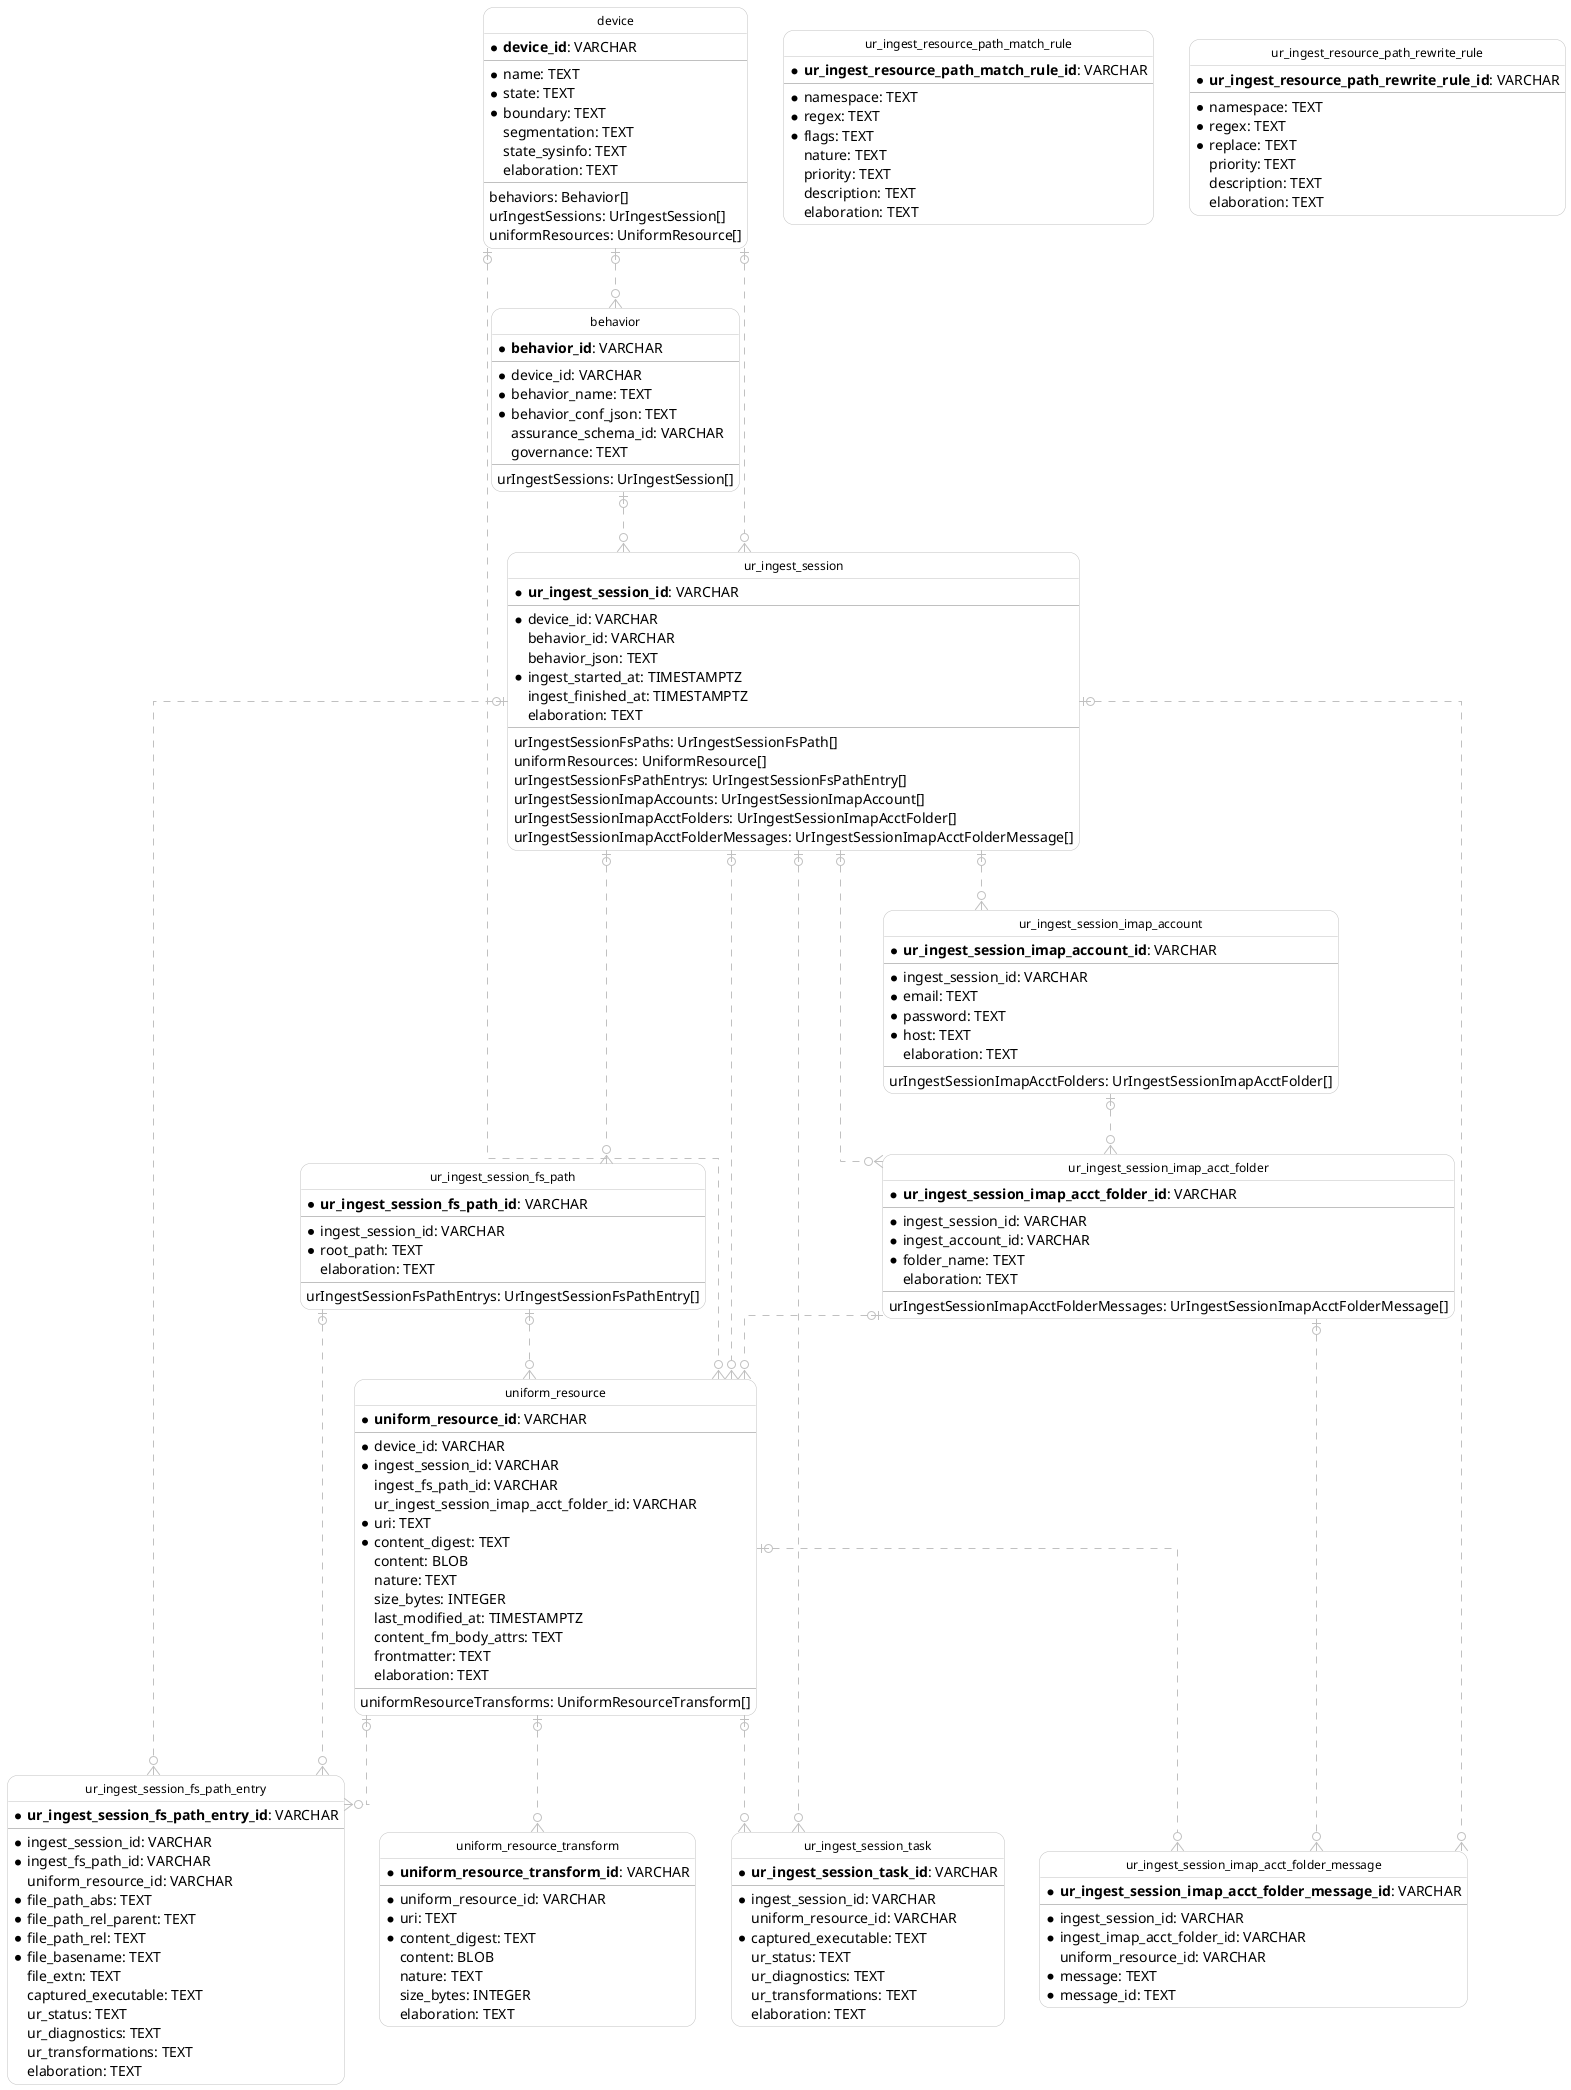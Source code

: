 @startuml surveilr-state
  hide circle
  skinparam linetype ortho
  skinparam roundcorner 20
  skinparam class {
    BackgroundColor White
    ArrowColor Silver
    BorderColor Silver
    FontColor Black
    FontSize 12
  }

  entity "device" as device {
    * **device_id**: VARCHAR
    --
    * name: TEXT
    * state: TEXT
    * boundary: TEXT
      segmentation: TEXT
      state_sysinfo: TEXT
      elaboration: TEXT
    --
    behaviors: Behavior[]
    urIngestSessions: UrIngestSession[]
    uniformResources: UniformResource[]
  }

  entity "behavior" as behavior {
    * **behavior_id**: VARCHAR
    --
    * device_id: VARCHAR
    * behavior_name: TEXT
    * behavior_conf_json: TEXT
      assurance_schema_id: VARCHAR
      governance: TEXT
    --
    urIngestSessions: UrIngestSession[]
  }

  entity "ur_ingest_resource_path_match_rule" as ur_ingest_resource_path_match_rule {
    * **ur_ingest_resource_path_match_rule_id**: VARCHAR
    --
    * namespace: TEXT
    * regex: TEXT
    * flags: TEXT
      nature: TEXT
      priority: TEXT
      description: TEXT
      elaboration: TEXT
  }

  entity "ur_ingest_resource_path_rewrite_rule" as ur_ingest_resource_path_rewrite_rule {
    * **ur_ingest_resource_path_rewrite_rule_id**: VARCHAR
    --
    * namespace: TEXT
    * regex: TEXT
    * replace: TEXT
      priority: TEXT
      description: TEXT
      elaboration: TEXT
  }

  entity "ur_ingest_session" as ur_ingest_session {
    * **ur_ingest_session_id**: VARCHAR
    --
    * device_id: VARCHAR
      behavior_id: VARCHAR
      behavior_json: TEXT
    * ingest_started_at: TIMESTAMPTZ
      ingest_finished_at: TIMESTAMPTZ
      elaboration: TEXT
    --
    urIngestSessionFsPaths: UrIngestSessionFsPath[]
    uniformResources: UniformResource[]
    urIngestSessionFsPathEntrys: UrIngestSessionFsPathEntry[]
    urIngestSessionImapAccounts: UrIngestSessionImapAccount[]
    urIngestSessionImapAcctFolders: UrIngestSessionImapAcctFolder[]
    urIngestSessionImapAcctFolderMessages: UrIngestSessionImapAcctFolderMessage[]
  }

  entity "ur_ingest_session_fs_path" as ur_ingest_session_fs_path {
    * **ur_ingest_session_fs_path_id**: VARCHAR
    --
    * ingest_session_id: VARCHAR
    * root_path: TEXT
      elaboration: TEXT
    --
    urIngestSessionFsPathEntrys: UrIngestSessionFsPathEntry[]
  }

  entity "uniform_resource" as uniform_resource {
    * **uniform_resource_id**: VARCHAR
    --
    * device_id: VARCHAR
    * ingest_session_id: VARCHAR
      ingest_fs_path_id: VARCHAR
      ur_ingest_session_imap_acct_folder_id: VARCHAR
    * uri: TEXT
    * content_digest: TEXT
      content: BLOB
      nature: TEXT
      size_bytes: INTEGER
      last_modified_at: TIMESTAMPTZ
      content_fm_body_attrs: TEXT
      frontmatter: TEXT
      elaboration: TEXT
    --
    uniformResourceTransforms: UniformResourceTransform[]
  }

  entity "uniform_resource_transform" as uniform_resource_transform {
    * **uniform_resource_transform_id**: VARCHAR
    --
    * uniform_resource_id: VARCHAR
    * uri: TEXT
    * content_digest: TEXT
      content: BLOB
      nature: TEXT
      size_bytes: INTEGER
      elaboration: TEXT
  }

  entity "ur_ingest_session_fs_path_entry" as ur_ingest_session_fs_path_entry {
    * **ur_ingest_session_fs_path_entry_id**: VARCHAR
    --
    * ingest_session_id: VARCHAR
    * ingest_fs_path_id: VARCHAR
      uniform_resource_id: VARCHAR
    * file_path_abs: TEXT
    * file_path_rel_parent: TEXT
    * file_path_rel: TEXT
    * file_basename: TEXT
      file_extn: TEXT
      captured_executable: TEXT
      ur_status: TEXT
      ur_diagnostics: TEXT
      ur_transformations: TEXT
      elaboration: TEXT
  }

  entity "ur_ingest_session_task" as ur_ingest_session_task {
    * **ur_ingest_session_task_id**: VARCHAR
    --
    * ingest_session_id: VARCHAR
      uniform_resource_id: VARCHAR
    * captured_executable: TEXT
      ur_status: TEXT
      ur_diagnostics: TEXT
      ur_transformations: TEXT
      elaboration: TEXT
  }

  entity "ur_ingest_session_imap_account" as ur_ingest_session_imap_account {
    * **ur_ingest_session_imap_account_id**: VARCHAR
    --
    * ingest_session_id: VARCHAR
    * email: TEXT
    * password: TEXT
    * host: TEXT
      elaboration: TEXT
    --
    urIngestSessionImapAcctFolders: UrIngestSessionImapAcctFolder[]
  }

  entity "ur_ingest_session_imap_acct_folder" as ur_ingest_session_imap_acct_folder {
    * **ur_ingest_session_imap_acct_folder_id**: VARCHAR
    --
    * ingest_session_id: VARCHAR
    * ingest_account_id: VARCHAR
    * folder_name: TEXT
      elaboration: TEXT
    --
    urIngestSessionImapAcctFolderMessages: UrIngestSessionImapAcctFolderMessage[]
  }

  entity "ur_ingest_session_imap_acct_folder_message" as ur_ingest_session_imap_acct_folder_message {
    * **ur_ingest_session_imap_acct_folder_message_id**: VARCHAR
    --
    * ingest_session_id: VARCHAR
    * ingest_imap_acct_folder_id: VARCHAR
      uniform_resource_id: VARCHAR
    * message: TEXT
    * message_id: TEXT
  }

  device |o..o{ behavior
  device |o..o{ ur_ingest_session
  behavior |o..o{ ur_ingest_session
  ur_ingest_session |o..o{ ur_ingest_session_fs_path
  device |o..o{ uniform_resource
  ur_ingest_session |o..o{ uniform_resource
  ur_ingest_session_fs_path |o..o{ uniform_resource
  ur_ingest_session_imap_acct_folder |o..o{ uniform_resource
  uniform_resource |o..o{ uniform_resource_transform
  ur_ingest_session |o..o{ ur_ingest_session_fs_path_entry
  ur_ingest_session_fs_path |o..o{ ur_ingest_session_fs_path_entry
  uniform_resource |o..o{ ur_ingest_session_fs_path_entry
  ur_ingest_session |o..o{ ur_ingest_session_task
  uniform_resource |o..o{ ur_ingest_session_task
  ur_ingest_session |o..o{ ur_ingest_session_imap_account
  ur_ingest_session |o..o{ ur_ingest_session_imap_acct_folder
  ur_ingest_session_imap_account |o..o{ ur_ingest_session_imap_acct_folder
  ur_ingest_session |o..o{ ur_ingest_session_imap_acct_folder_message
  ur_ingest_session_imap_acct_folder |o..o{ ur_ingest_session_imap_acct_folder_message
  uniform_resource |o..o{ ur_ingest_session_imap_acct_folder_message
@enduml